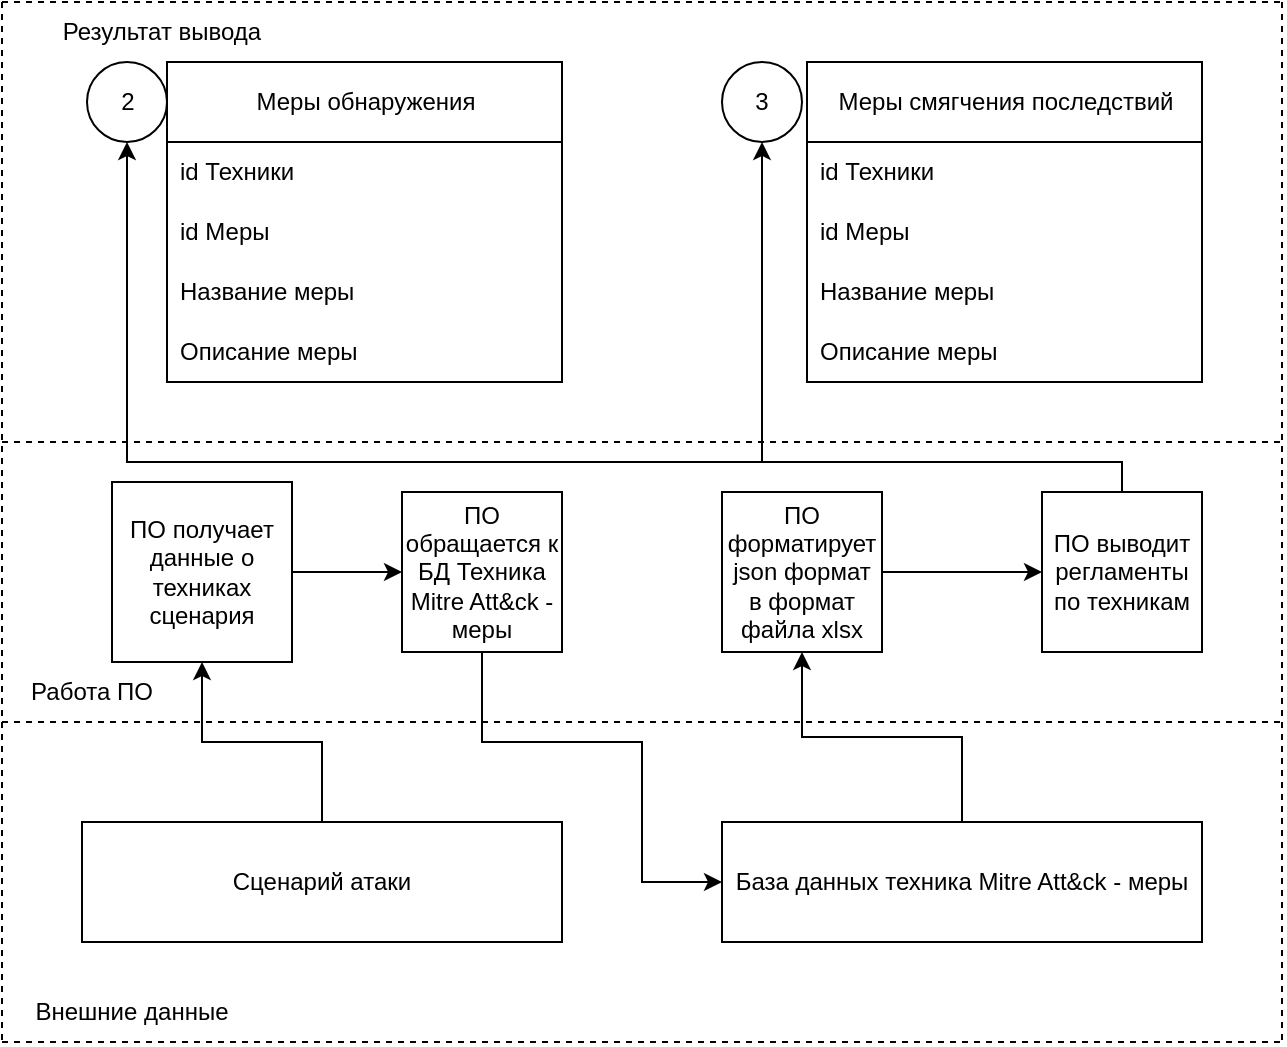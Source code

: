 <mxfile version="26.0.6">
  <diagram name="Страница — 1" id="eE1Gje8A0oezQRLzRqn4">
    <mxGraphModel dx="1290" dy="567" grid="1" gridSize="10" guides="1" tooltips="1" connect="1" arrows="1" fold="1" page="1" pageScale="1" pageWidth="827" pageHeight="1169" math="0" shadow="0">
      <root>
        <mxCell id="0" />
        <mxCell id="1" parent="0" />
        <mxCell id="DnC8KK1tUiim30TQwv2K-17" value="" style="endArrow=none;dashed=1;html=1;rounded=0;" parent="1" edge="1">
          <mxGeometry width="50" height="50" relative="1" as="geometry">
            <mxPoint x="40" y="160" as="sourcePoint" />
            <mxPoint x="680" y="160" as="targetPoint" />
          </mxGeometry>
        </mxCell>
        <mxCell id="DnC8KK1tUiim30TQwv2K-18" value="" style="endArrow=none;dashed=1;html=1;rounded=0;" parent="1" edge="1">
          <mxGeometry width="50" height="50" relative="1" as="geometry">
            <mxPoint x="40" y="380" as="sourcePoint" />
            <mxPoint x="680" y="380" as="targetPoint" />
          </mxGeometry>
        </mxCell>
        <mxCell id="DnC8KK1tUiim30TQwv2K-19" value="" style="endArrow=none;dashed=1;html=1;rounded=0;entryX=0;entryY=1;entryDx=0;entryDy=0;" parent="1" target="_Ppz5yy3teJbMIMyHfcG-13" edge="1">
          <mxGeometry width="50" height="50" relative="1" as="geometry">
            <mxPoint x="40" y="160" as="sourcePoint" />
            <mxPoint x="40" y="920" as="targetPoint" />
          </mxGeometry>
        </mxCell>
        <mxCell id="DnC8KK1tUiim30TQwv2K-20" value="" style="endArrow=none;dashed=1;html=1;rounded=0;" parent="1" edge="1">
          <mxGeometry width="50" height="50" relative="1" as="geometry">
            <mxPoint x="680" y="160" as="sourcePoint" />
            <mxPoint x="680" y="680" as="targetPoint" />
          </mxGeometry>
        </mxCell>
        <mxCell id="_POBZS_AvcctEKIHJC5_-2" value="" style="endArrow=none;dashed=1;html=1;rounded=0;" parent="1" edge="1">
          <mxGeometry width="50" height="50" relative="1" as="geometry">
            <mxPoint x="40" y="520" as="sourcePoint" />
            <mxPoint x="680" y="520" as="targetPoint" />
          </mxGeometry>
        </mxCell>
        <mxCell id="_POBZS_AvcctEKIHJC5_-4" value="" style="endArrow=none;dashed=1;html=1;rounded=0;" parent="1" edge="1">
          <mxGeometry width="50" height="50" relative="1" as="geometry">
            <mxPoint x="40" y="680" as="sourcePoint" />
            <mxPoint x="680" y="680" as="targetPoint" />
          </mxGeometry>
        </mxCell>
        <mxCell id="_POBZS_AvcctEKIHJC5_-13" value="Результат вывода" style="text;html=1;align=center;verticalAlign=middle;whiteSpace=wrap;rounded=0;" parent="1" vertex="1">
          <mxGeometry x="40" y="160" width="160" height="30" as="geometry" />
        </mxCell>
        <mxCell id="_POBZS_AvcctEKIHJC5_-14" value="Работа ПО" style="text;html=1;align=center;verticalAlign=middle;whiteSpace=wrap;rounded=0;" parent="1" vertex="1">
          <mxGeometry x="40" y="490" width="90" height="30" as="geometry" />
        </mxCell>
        <mxCell id="_Ppz5yy3teJbMIMyHfcG-3" value="Меры обнаружения" style="swimlane;fontStyle=0;childLayout=stackLayout;horizontal=1;startSize=40;horizontalStack=0;resizeParent=1;resizeParentMax=0;resizeLast=0;collapsible=1;marginBottom=0;whiteSpace=wrap;html=1;" parent="1" vertex="1">
          <mxGeometry x="122.5" y="190" width="197.5" height="160" as="geometry">
            <mxRectangle x="122.5" y="200" width="170" height="30" as="alternateBounds" />
          </mxGeometry>
        </mxCell>
        <mxCell id="_Ppz5yy3teJbMIMyHfcG-4" value="id Техники" style="text;strokeColor=none;fillColor=none;align=left;verticalAlign=middle;spacingLeft=4;spacingRight=4;overflow=hidden;points=[[0,0.5],[1,0.5]];portConstraint=eastwest;rotatable=0;whiteSpace=wrap;html=1;" parent="_Ppz5yy3teJbMIMyHfcG-3" vertex="1">
          <mxGeometry y="40" width="197.5" height="30" as="geometry" />
        </mxCell>
        <mxCell id="_Ppz5yy3teJbMIMyHfcG-5" value="id Меры" style="text;strokeColor=none;fillColor=none;align=left;verticalAlign=middle;spacingLeft=4;spacingRight=4;overflow=hidden;points=[[0,0.5],[1,0.5]];portConstraint=eastwest;rotatable=0;whiteSpace=wrap;html=1;" parent="_Ppz5yy3teJbMIMyHfcG-3" vertex="1">
          <mxGeometry y="70" width="197.5" height="30" as="geometry" />
        </mxCell>
        <mxCell id="_Ppz5yy3teJbMIMyHfcG-6" value="Название меры" style="text;strokeColor=none;fillColor=none;align=left;verticalAlign=middle;spacingLeft=4;spacingRight=4;overflow=hidden;points=[[0,0.5],[1,0.5]];portConstraint=eastwest;rotatable=0;whiteSpace=wrap;html=1;" parent="_Ppz5yy3teJbMIMyHfcG-3" vertex="1">
          <mxGeometry y="100" width="197.5" height="30" as="geometry" />
        </mxCell>
        <mxCell id="8tQYw71IG7BnQvZkCHot-1" value="Описание меры" style="text;strokeColor=none;fillColor=none;align=left;verticalAlign=middle;spacingLeft=4;spacingRight=4;overflow=hidden;points=[[0,0.5],[1,0.5]];portConstraint=eastwest;rotatable=0;whiteSpace=wrap;html=1;" parent="_Ppz5yy3teJbMIMyHfcG-3" vertex="1">
          <mxGeometry y="130" width="197.5" height="30" as="geometry" />
        </mxCell>
        <mxCell id="_Ppz5yy3teJbMIMyHfcG-7" value="2" style="ellipse;whiteSpace=wrap;html=1;aspect=fixed;" parent="1" vertex="1">
          <mxGeometry x="82.5" y="190" width="40" height="40" as="geometry" />
        </mxCell>
        <mxCell id="_Ppz5yy3teJbMIMyHfcG-12" value="3" style="ellipse;whiteSpace=wrap;html=1;aspect=fixed;" parent="1" vertex="1">
          <mxGeometry x="400" y="190" width="40" height="40" as="geometry" />
        </mxCell>
        <mxCell id="_Ppz5yy3teJbMIMyHfcG-13" value="Внешние данные" style="text;html=1;align=center;verticalAlign=middle;whiteSpace=wrap;rounded=0;" parent="1" vertex="1">
          <mxGeometry x="40" y="650" width="130" height="30" as="geometry" />
        </mxCell>
        <mxCell id="_Ppz5yy3teJbMIMyHfcG-18" value="" style="edgeStyle=orthogonalEdgeStyle;rounded=0;orthogonalLoop=1;jettySize=auto;html=1;" parent="1" target="_Ppz5yy3teJbMIMyHfcG-23" edge="1">
          <mxGeometry relative="1" as="geometry">
            <mxPoint x="185" y="445" as="sourcePoint" />
          </mxGeometry>
        </mxCell>
        <mxCell id="I5WFuMwbHXI_1HJDKwXt-6" value="" style="edgeStyle=orthogonalEdgeStyle;rounded=0;orthogonalLoop=1;jettySize=auto;html=1;" edge="1" parent="1" source="_Ppz5yy3teJbMIMyHfcG-21" target="I5WFuMwbHXI_1HJDKwXt-3">
          <mxGeometry relative="1" as="geometry" />
        </mxCell>
        <mxCell id="_Ppz5yy3teJbMIMyHfcG-21" value="Сценарий атаки" style="rounded=0;whiteSpace=wrap;html=1;" parent="1" vertex="1">
          <mxGeometry x="80" y="570" width="240" height="60" as="geometry" />
        </mxCell>
        <mxCell id="I5WFuMwbHXI_1HJDKwXt-9" style="edgeStyle=orthogonalEdgeStyle;rounded=0;orthogonalLoop=1;jettySize=auto;html=1;exitX=0.5;exitY=0;exitDx=0;exitDy=0;entryX=0.5;entryY=1;entryDx=0;entryDy=0;" edge="1" parent="1" source="_Ppz5yy3teJbMIMyHfcG-24" target="I5WFuMwbHXI_1HJDKwXt-5">
          <mxGeometry relative="1" as="geometry" />
        </mxCell>
        <mxCell id="_Ppz5yy3teJbMIMyHfcG-24" value="База данных техника Mitre Att&amp;amp;ck - меры" style="rounded=0;whiteSpace=wrap;html=1;" parent="1" vertex="1">
          <mxGeometry x="400" y="570" width="240" height="60" as="geometry" />
        </mxCell>
        <mxCell id="I5WFuMwbHXI_1HJDKwXt-11" style="edgeStyle=orthogonalEdgeStyle;rounded=0;orthogonalLoop=1;jettySize=auto;html=1;exitX=0.5;exitY=0;exitDx=0;exitDy=0;entryX=0.5;entryY=1;entryDx=0;entryDy=0;" edge="1" parent="1" source="I5WFuMwbHXI_1HJDKwXt-2" target="_Ppz5yy3teJbMIMyHfcG-7">
          <mxGeometry relative="1" as="geometry">
            <Array as="points">
              <mxPoint x="600" y="390" />
              <mxPoint x="103" y="390" />
            </Array>
          </mxGeometry>
        </mxCell>
        <mxCell id="I5WFuMwbHXI_1HJDKwXt-18" style="edgeStyle=orthogonalEdgeStyle;rounded=0;orthogonalLoop=1;jettySize=auto;html=1;exitX=0.5;exitY=0;exitDx=0;exitDy=0;entryX=0.5;entryY=1;entryDx=0;entryDy=0;" edge="1" parent="1" source="I5WFuMwbHXI_1HJDKwXt-2" target="_Ppz5yy3teJbMIMyHfcG-12">
          <mxGeometry relative="1" as="geometry">
            <Array as="points">
              <mxPoint x="600" y="390" />
              <mxPoint x="420" y="390" />
            </Array>
          </mxGeometry>
        </mxCell>
        <mxCell id="I5WFuMwbHXI_1HJDKwXt-2" value="ПО выводит регламенты по техникам" style="whiteSpace=wrap;html=1;aspect=fixed;" vertex="1" parent="1">
          <mxGeometry x="560" y="405" width="80" height="80" as="geometry" />
        </mxCell>
        <mxCell id="I5WFuMwbHXI_1HJDKwXt-7" value="" style="edgeStyle=orthogonalEdgeStyle;rounded=0;orthogonalLoop=1;jettySize=auto;html=1;" edge="1" parent="1" source="I5WFuMwbHXI_1HJDKwXt-3" target="I5WFuMwbHXI_1HJDKwXt-4">
          <mxGeometry relative="1" as="geometry" />
        </mxCell>
        <mxCell id="I5WFuMwbHXI_1HJDKwXt-3" value="ПО получает данные о техниках сценария" style="whiteSpace=wrap;html=1;aspect=fixed;" vertex="1" parent="1">
          <mxGeometry x="95" y="400" width="90" height="90" as="geometry" />
        </mxCell>
        <mxCell id="I5WFuMwbHXI_1HJDKwXt-8" style="edgeStyle=orthogonalEdgeStyle;rounded=0;orthogonalLoop=1;jettySize=auto;html=1;exitX=0.5;exitY=1;exitDx=0;exitDy=0;entryX=0;entryY=0.5;entryDx=0;entryDy=0;" edge="1" parent="1" source="I5WFuMwbHXI_1HJDKwXt-4" target="_Ppz5yy3teJbMIMyHfcG-24">
          <mxGeometry relative="1" as="geometry">
            <Array as="points">
              <mxPoint x="280" y="530" />
              <mxPoint x="360" y="530" />
              <mxPoint x="360" y="600" />
            </Array>
          </mxGeometry>
        </mxCell>
        <mxCell id="I5WFuMwbHXI_1HJDKwXt-4" value="ПО обращается к БД Техника Mitre Att&amp;amp;ck - меры" style="whiteSpace=wrap;html=1;aspect=fixed;" vertex="1" parent="1">
          <mxGeometry x="240" y="405" width="80" height="80" as="geometry" />
        </mxCell>
        <mxCell id="I5WFuMwbHXI_1HJDKwXt-10" value="" style="edgeStyle=orthogonalEdgeStyle;rounded=0;orthogonalLoop=1;jettySize=auto;html=1;" edge="1" parent="1" source="I5WFuMwbHXI_1HJDKwXt-5" target="I5WFuMwbHXI_1HJDKwXt-2">
          <mxGeometry relative="1" as="geometry" />
        </mxCell>
        <mxCell id="I5WFuMwbHXI_1HJDKwXt-5" value="ПО форматирует json формат в формат файла xlsx" style="whiteSpace=wrap;html=1;aspect=fixed;" vertex="1" parent="1">
          <mxGeometry x="400" y="405" width="80" height="80" as="geometry" />
        </mxCell>
        <mxCell id="I5WFuMwbHXI_1HJDKwXt-13" value="Меры смягчения последствий" style="swimlane;fontStyle=0;childLayout=stackLayout;horizontal=1;startSize=40;horizontalStack=0;resizeParent=1;resizeParentMax=0;resizeLast=0;collapsible=1;marginBottom=0;whiteSpace=wrap;html=1;" vertex="1" parent="1">
          <mxGeometry x="442.5" y="190" width="197.5" height="160" as="geometry">
            <mxRectangle x="122.5" y="200" width="170" height="30" as="alternateBounds" />
          </mxGeometry>
        </mxCell>
        <mxCell id="I5WFuMwbHXI_1HJDKwXt-14" value="id Техники" style="text;strokeColor=none;fillColor=none;align=left;verticalAlign=middle;spacingLeft=4;spacingRight=4;overflow=hidden;points=[[0,0.5],[1,0.5]];portConstraint=eastwest;rotatable=0;whiteSpace=wrap;html=1;" vertex="1" parent="I5WFuMwbHXI_1HJDKwXt-13">
          <mxGeometry y="40" width="197.5" height="30" as="geometry" />
        </mxCell>
        <mxCell id="I5WFuMwbHXI_1HJDKwXt-15" value="id Меры" style="text;strokeColor=none;fillColor=none;align=left;verticalAlign=middle;spacingLeft=4;spacingRight=4;overflow=hidden;points=[[0,0.5],[1,0.5]];portConstraint=eastwest;rotatable=0;whiteSpace=wrap;html=1;" vertex="1" parent="I5WFuMwbHXI_1HJDKwXt-13">
          <mxGeometry y="70" width="197.5" height="30" as="geometry" />
        </mxCell>
        <mxCell id="I5WFuMwbHXI_1HJDKwXt-16" value="Название меры" style="text;strokeColor=none;fillColor=none;align=left;verticalAlign=middle;spacingLeft=4;spacingRight=4;overflow=hidden;points=[[0,0.5],[1,0.5]];portConstraint=eastwest;rotatable=0;whiteSpace=wrap;html=1;" vertex="1" parent="I5WFuMwbHXI_1HJDKwXt-13">
          <mxGeometry y="100" width="197.5" height="30" as="geometry" />
        </mxCell>
        <mxCell id="I5WFuMwbHXI_1HJDKwXt-17" value="Описание меры" style="text;strokeColor=none;fillColor=none;align=left;verticalAlign=middle;spacingLeft=4;spacingRight=4;overflow=hidden;points=[[0,0.5],[1,0.5]];portConstraint=eastwest;rotatable=0;whiteSpace=wrap;html=1;" vertex="1" parent="I5WFuMwbHXI_1HJDKwXt-13">
          <mxGeometry y="130" width="197.5" height="30" as="geometry" />
        </mxCell>
      </root>
    </mxGraphModel>
  </diagram>
</mxfile>
